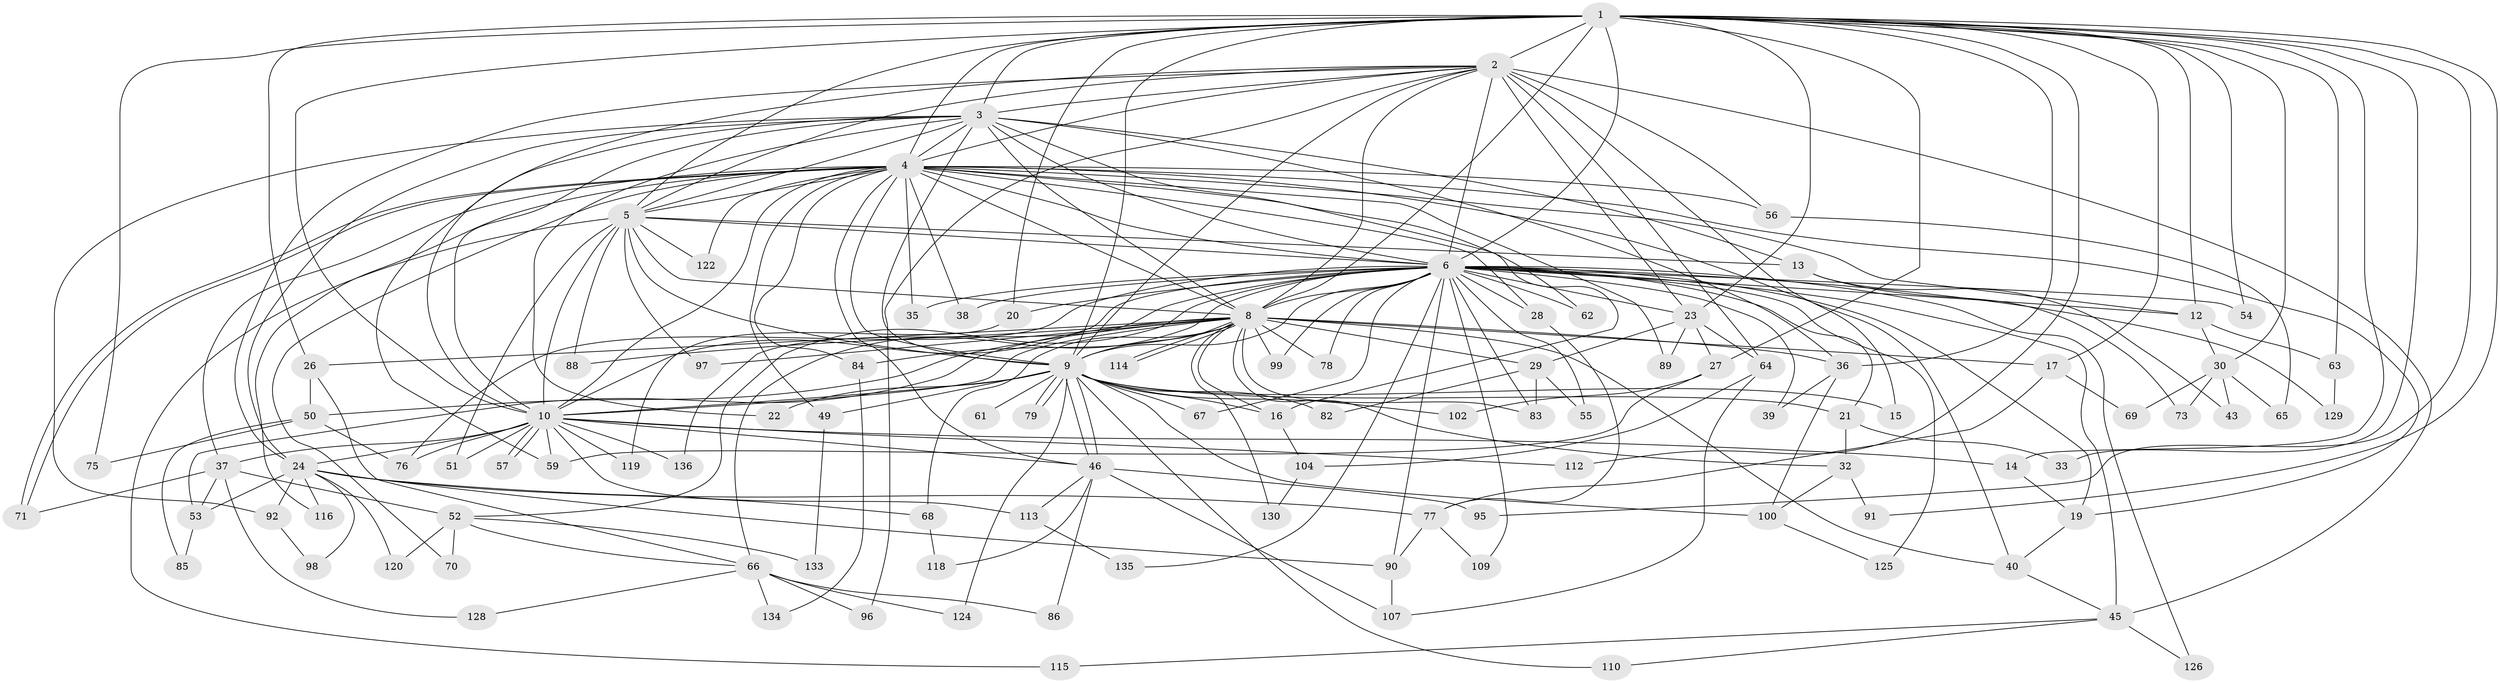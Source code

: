 // Generated by graph-tools (version 1.1) at 2025/23/03/03/25 07:23:47]
// undirected, 104 vertices, 245 edges
graph export_dot {
graph [start="1"]
  node [color=gray90,style=filled];
  1 [super="+7"];
  2 [super="+18"];
  3 [super="+87"];
  4 [super="+81"];
  5 [super="+41"];
  6 [super="+42"];
  8 [super="+11"];
  9 [super="+34"];
  10 [super="+108"];
  12 [super="+127"];
  13 [super="+44"];
  14;
  15;
  16 [super="+31"];
  17 [super="+117"];
  19 [super="+80"];
  20;
  21;
  22;
  23 [super="+47"];
  24 [super="+25"];
  26;
  27;
  28;
  29;
  30 [super="+103"];
  32 [super="+48"];
  33;
  35;
  36 [super="+60"];
  37;
  38;
  39;
  40 [super="+121"];
  43;
  45 [super="+58"];
  46 [super="+106"];
  49;
  50 [super="+93"];
  51;
  52 [super="+101"];
  53 [super="+131"];
  54;
  55;
  56;
  57;
  59 [super="+123"];
  61;
  62;
  63;
  64;
  65;
  66 [super="+72"];
  67;
  68;
  69;
  70;
  71 [super="+74"];
  73;
  75;
  76;
  77 [super="+94"];
  78;
  79;
  82;
  83 [super="+132"];
  84;
  85;
  86;
  88;
  89;
  90;
  91;
  92;
  95;
  96;
  97;
  98;
  99;
  100 [super="+105"];
  102;
  104;
  107 [super="+111"];
  109;
  110;
  112;
  113;
  114;
  115;
  116;
  118;
  119;
  120;
  122;
  124;
  125;
  126;
  128;
  129;
  130;
  133;
  134;
  135;
  136;
  1 -- 2 [weight=2];
  1 -- 3 [weight=2];
  1 -- 4 [weight=2];
  1 -- 5 [weight=2];
  1 -- 6 [weight=2];
  1 -- 8 [weight=3];
  1 -- 9 [weight=2];
  1 -- 10 [weight=2];
  1 -- 12;
  1 -- 17;
  1 -- 20;
  1 -- 23;
  1 -- 30;
  1 -- 33;
  1 -- 54;
  1 -- 75;
  1 -- 91;
  1 -- 95;
  1 -- 36;
  1 -- 14;
  1 -- 112;
  1 -- 26;
  1 -- 27;
  1 -- 63;
  2 -- 3;
  2 -- 4;
  2 -- 5;
  2 -- 6 [weight=3];
  2 -- 8;
  2 -- 9;
  2 -- 10;
  2 -- 15;
  2 -- 45;
  2 -- 56;
  2 -- 64;
  2 -- 96;
  2 -- 24;
  2 -- 23;
  3 -- 4 [weight=2];
  3 -- 5;
  3 -- 6;
  3 -- 8;
  3 -- 9;
  3 -- 10;
  3 -- 13 [weight=2];
  3 -- 22;
  3 -- 24;
  3 -- 59;
  3 -- 62;
  3 -- 92;
  3 -- 36;
  4 -- 5;
  4 -- 6;
  4 -- 8;
  4 -- 9;
  4 -- 10;
  4 -- 16;
  4 -- 28;
  4 -- 35;
  4 -- 37;
  4 -- 38;
  4 -- 49;
  4 -- 56;
  4 -- 70;
  4 -- 71;
  4 -- 71;
  4 -- 89;
  4 -- 116;
  4 -- 122;
  4 -- 46;
  4 -- 84;
  4 -- 40;
  4 -- 19;
  4 -- 12;
  5 -- 6;
  5 -- 8 [weight=2];
  5 -- 9;
  5 -- 10;
  5 -- 13;
  5 -- 51;
  5 -- 97;
  5 -- 115;
  5 -- 122;
  5 -- 88;
  6 -- 8;
  6 -- 9;
  6 -- 10;
  6 -- 12;
  6 -- 19;
  6 -- 20;
  6 -- 21;
  6 -- 23;
  6 -- 28;
  6 -- 35;
  6 -- 38;
  6 -- 39;
  6 -- 45;
  6 -- 52 [weight=2];
  6 -- 54;
  6 -- 55;
  6 -- 62;
  6 -- 66;
  6 -- 67;
  6 -- 76;
  6 -- 78;
  6 -- 83;
  6 -- 90;
  6 -- 99;
  6 -- 109;
  6 -- 125;
  6 -- 126;
  6 -- 129;
  6 -- 136;
  6 -- 135;
  8 -- 9;
  8 -- 10;
  8 -- 16;
  8 -- 17;
  8 -- 26;
  8 -- 29;
  8 -- 36;
  8 -- 50;
  8 -- 53;
  8 -- 68;
  8 -- 78;
  8 -- 83;
  8 -- 84;
  8 -- 88;
  8 -- 99;
  8 -- 114;
  8 -- 114;
  8 -- 130;
  8 -- 32 [weight=2];
  8 -- 97;
  8 -- 40;
  9 -- 10;
  9 -- 15 [weight=2];
  9 -- 21;
  9 -- 22;
  9 -- 46;
  9 -- 46;
  9 -- 61 [weight=2];
  9 -- 67;
  9 -- 79;
  9 -- 79;
  9 -- 100;
  9 -- 102;
  9 -- 110;
  9 -- 124;
  9 -- 49;
  9 -- 82;
  9 -- 16;
  10 -- 14;
  10 -- 37;
  10 -- 51;
  10 -- 57;
  10 -- 57;
  10 -- 76;
  10 -- 112;
  10 -- 113;
  10 -- 119;
  10 -- 136;
  10 -- 24;
  10 -- 46;
  10 -- 59;
  12 -- 30;
  12 -- 63;
  13 -- 43;
  13 -- 73;
  14 -- 19;
  16 -- 104;
  17 -- 69;
  17 -- 77;
  19 -- 40;
  20 -- 119;
  21 -- 32;
  21 -- 33;
  23 -- 27;
  23 -- 29;
  23 -- 64;
  23 -- 89;
  24 -- 98;
  24 -- 116;
  24 -- 53;
  24 -- 68;
  24 -- 90;
  24 -- 120;
  24 -- 77;
  24 -- 92;
  26 -- 50;
  26 -- 66;
  27 -- 59;
  27 -- 102;
  28 -- 77;
  29 -- 55;
  29 -- 82;
  29 -- 83;
  30 -- 43;
  30 -- 65;
  30 -- 69;
  30 -- 73;
  32 -- 91;
  32 -- 100;
  36 -- 39;
  36 -- 100;
  37 -- 52;
  37 -- 53;
  37 -- 128;
  37 -- 71;
  40 -- 45;
  45 -- 110;
  45 -- 126;
  45 -- 115;
  46 -- 86;
  46 -- 95;
  46 -- 107;
  46 -- 113;
  46 -- 118;
  49 -- 133;
  50 -- 75;
  50 -- 85;
  50 -- 76;
  52 -- 66;
  52 -- 70;
  52 -- 120;
  52 -- 133;
  53 -- 85;
  56 -- 65;
  63 -- 129;
  64 -- 104;
  64 -- 107;
  66 -- 86;
  66 -- 96;
  66 -- 124;
  66 -- 128;
  66 -- 134;
  68 -- 118;
  77 -- 109;
  77 -- 90;
  84 -- 134;
  90 -- 107;
  92 -- 98;
  100 -- 125;
  104 -- 130;
  113 -- 135;
}

